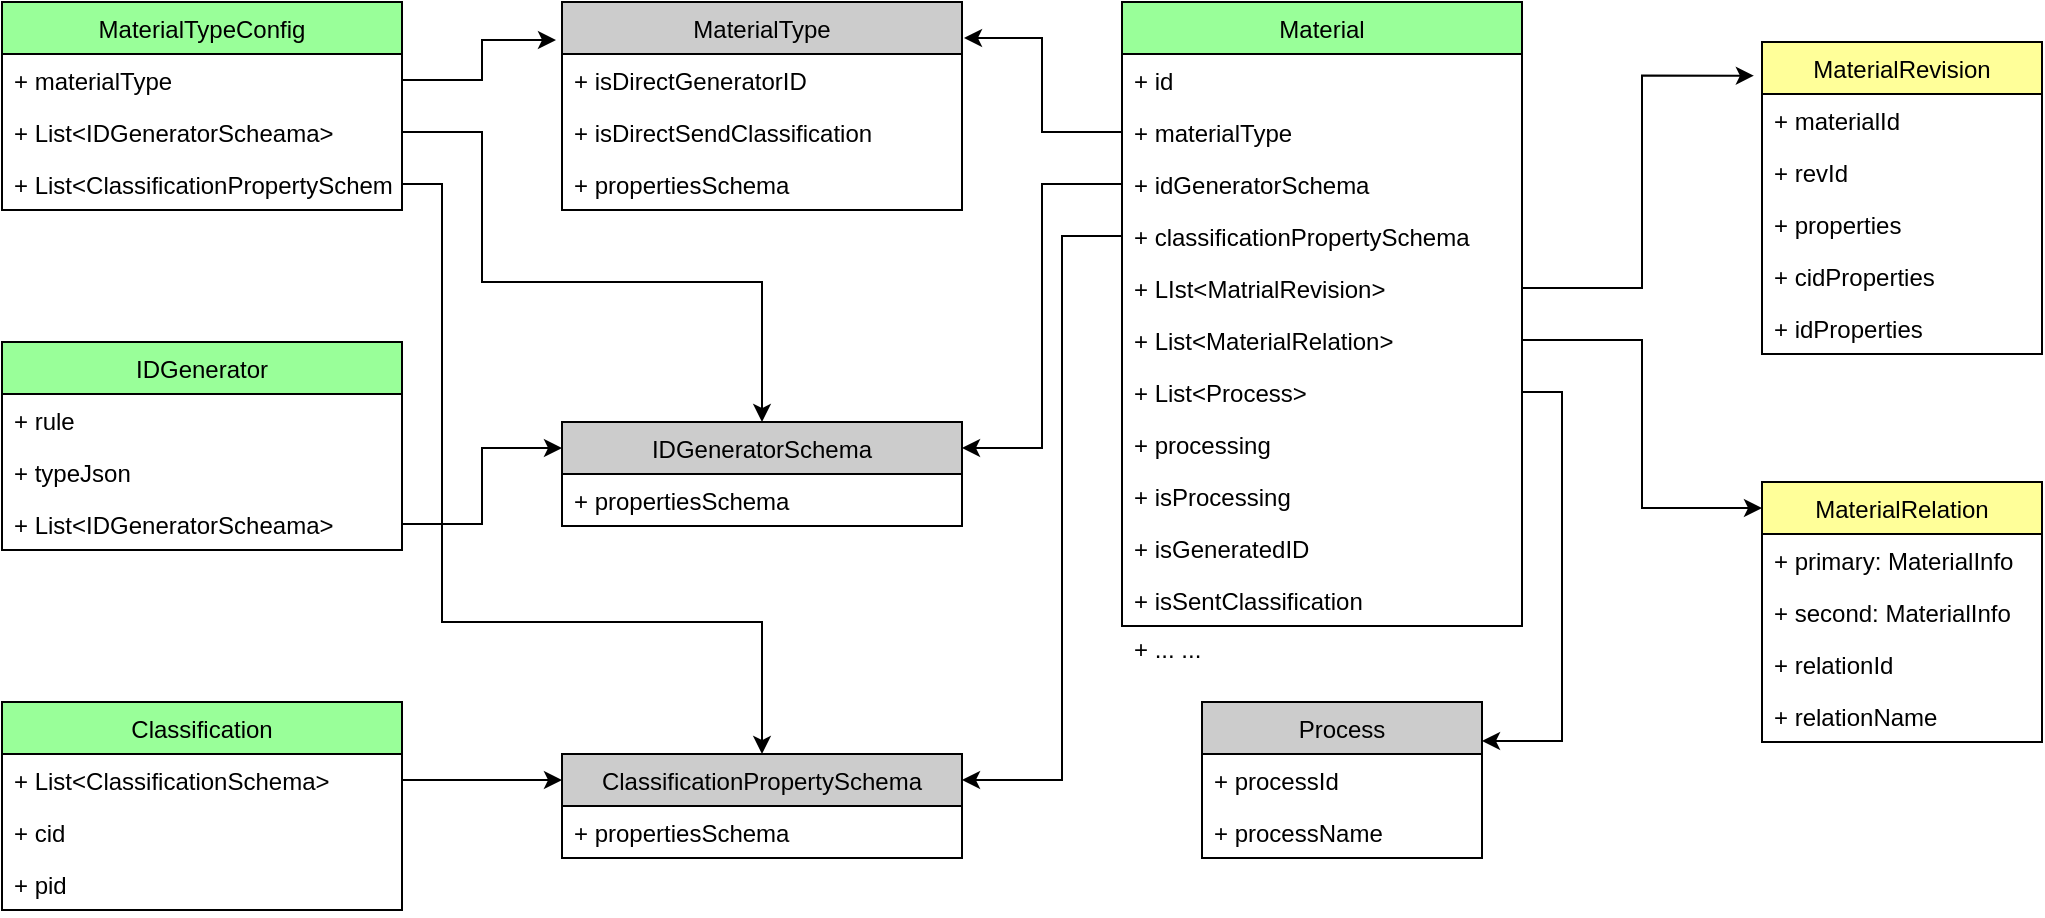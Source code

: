<mxfile version="15.7.3" type="github">
  <diagram id="prtHgNgQTEPvFCAcTncT" name="Page-1">
    <mxGraphModel dx="1600" dy="642" grid="1" gridSize="10" guides="1" tooltips="1" connect="1" arrows="1" fold="1" page="1" pageScale="1" pageWidth="827" pageHeight="1169" math="0" shadow="0">
      <root>
        <mxCell id="0" />
        <mxCell id="1" parent="0" />
        <mxCell id="HqL51DWA39zwZxsGOWz9-17" value="MaterialTypeConfig" style="swimlane;fontStyle=0;childLayout=stackLayout;horizontal=1;startSize=26;fillColor=#99FF99;horizontalStack=0;resizeParent=1;resizeParentMax=0;resizeLast=0;collapsible=1;marginBottom=0;" parent="1" vertex="1">
          <mxGeometry x="40" y="120" width="200" height="104" as="geometry">
            <mxRectangle x="60" y="240" width="90" height="26" as="alternateBounds" />
          </mxGeometry>
        </mxCell>
        <mxCell id="HqL51DWA39zwZxsGOWz9-18" value="+ materialType&#xa;" style="text;strokeColor=none;fillColor=none;align=left;verticalAlign=top;spacingLeft=4;spacingRight=4;overflow=hidden;rotatable=0;points=[[0,0.5],[1,0.5]];portConstraint=eastwest;" parent="HqL51DWA39zwZxsGOWz9-17" vertex="1">
          <mxGeometry y="26" width="200" height="26" as="geometry" />
        </mxCell>
        <mxCell id="HqL51DWA39zwZxsGOWz9-19" value="+ List&lt;IDGeneratorScheama&gt;" style="text;strokeColor=none;fillColor=none;align=left;verticalAlign=top;spacingLeft=4;spacingRight=4;overflow=hidden;rotatable=0;points=[[0,0.5],[1,0.5]];portConstraint=eastwest;" parent="HqL51DWA39zwZxsGOWz9-17" vertex="1">
          <mxGeometry y="52" width="200" height="26" as="geometry" />
        </mxCell>
        <mxCell id="HqL51DWA39zwZxsGOWz9-20" value="+ List&lt;ClassificationPropertySchema&gt;" style="text;strokeColor=none;fillColor=none;align=left;verticalAlign=top;spacingLeft=4;spacingRight=4;overflow=hidden;rotatable=0;points=[[0,0.5],[1,0.5]];portConstraint=eastwest;" parent="HqL51DWA39zwZxsGOWz9-17" vertex="1">
          <mxGeometry y="78" width="200" height="26" as="geometry" />
        </mxCell>
        <mxCell id="HqL51DWA39zwZxsGOWz9-21" value="MaterialType" style="swimlane;fontStyle=0;childLayout=stackLayout;horizontal=1;startSize=26;fillColor=#CCCCCC;horizontalStack=0;resizeParent=1;resizeParentMax=0;resizeLast=0;collapsible=1;marginBottom=0;" parent="1" vertex="1">
          <mxGeometry x="320" y="120" width="200" height="104" as="geometry" />
        </mxCell>
        <mxCell id="HqL51DWA39zwZxsGOWz9-22" value="+ isDirectGeneratorID" style="text;strokeColor=none;fillColor=none;align=left;verticalAlign=top;spacingLeft=4;spacingRight=4;overflow=hidden;rotatable=0;points=[[0,0.5],[1,0.5]];portConstraint=eastwest;" parent="HqL51DWA39zwZxsGOWz9-21" vertex="1">
          <mxGeometry y="26" width="200" height="26" as="geometry" />
        </mxCell>
        <mxCell id="HqL51DWA39zwZxsGOWz9-23" value="+ isDirectSendClassification" style="text;strokeColor=none;fillColor=none;align=left;verticalAlign=top;spacingLeft=4;spacingRight=4;overflow=hidden;rotatable=0;points=[[0,0.5],[1,0.5]];portConstraint=eastwest;" parent="HqL51DWA39zwZxsGOWz9-21" vertex="1">
          <mxGeometry y="52" width="200" height="26" as="geometry" />
        </mxCell>
        <mxCell id="HqL51DWA39zwZxsGOWz9-24" value="+ propertiesSchema" style="text;strokeColor=none;fillColor=none;align=left;verticalAlign=top;spacingLeft=4;spacingRight=4;overflow=hidden;rotatable=0;points=[[0,0.5],[1,0.5]];portConstraint=eastwest;" parent="HqL51DWA39zwZxsGOWz9-21" vertex="1">
          <mxGeometry y="78" width="200" height="26" as="geometry" />
        </mxCell>
        <mxCell id="HqL51DWA39zwZxsGOWz9-26" value="IDGeneratorSchema" style="swimlane;fontStyle=0;childLayout=stackLayout;horizontal=1;startSize=26;fillColor=#CCCCCC;horizontalStack=0;resizeParent=1;resizeParentMax=0;resizeLast=0;collapsible=1;marginBottom=0;" parent="1" vertex="1">
          <mxGeometry x="320" y="330" width="200" height="52" as="geometry" />
        </mxCell>
        <mxCell id="HqL51DWA39zwZxsGOWz9-30" value="+ propertiesSchema" style="text;strokeColor=none;fillColor=none;align=left;verticalAlign=top;spacingLeft=4;spacingRight=4;overflow=hidden;rotatable=0;points=[[0,0.5],[1,0.5]];portConstraint=eastwest;" parent="HqL51DWA39zwZxsGOWz9-26" vertex="1">
          <mxGeometry y="26" width="200" height="26" as="geometry" />
        </mxCell>
        <mxCell id="HqL51DWA39zwZxsGOWz9-31" value="ClassificationPropertySchema" style="swimlane;fontStyle=0;childLayout=stackLayout;horizontal=1;startSize=26;fillColor=#CCCCCC;horizontalStack=0;resizeParent=1;resizeParentMax=0;resizeLast=0;collapsible=1;marginBottom=0;" parent="1" vertex="1">
          <mxGeometry x="320" y="496" width="200" height="52" as="geometry" />
        </mxCell>
        <mxCell id="HqL51DWA39zwZxsGOWz9-32" value="+ propertiesSchema" style="text;strokeColor=none;fillColor=none;align=left;verticalAlign=top;spacingLeft=4;spacingRight=4;overflow=hidden;rotatable=0;points=[[0,0.5],[1,0.5]];portConstraint=eastwest;" parent="HqL51DWA39zwZxsGOWz9-31" vertex="1">
          <mxGeometry y="26" width="200" height="26" as="geometry" />
        </mxCell>
        <mxCell id="HqL51DWA39zwZxsGOWz9-33" value="IDGenerator" style="swimlane;fontStyle=0;childLayout=stackLayout;horizontal=1;startSize=26;fillColor=#99FF99;horizontalStack=0;resizeParent=1;resizeParentMax=0;resizeLast=0;collapsible=1;marginBottom=0;" parent="1" vertex="1">
          <mxGeometry x="40" y="290" width="200" height="104" as="geometry">
            <mxRectangle x="60" y="240" width="90" height="26" as="alternateBounds" />
          </mxGeometry>
        </mxCell>
        <mxCell id="HqL51DWA39zwZxsGOWz9-34" value="+ rule&#xa;&#xa;" style="text;strokeColor=none;fillColor=none;align=left;verticalAlign=top;spacingLeft=4;spacingRight=4;overflow=hidden;rotatable=0;points=[[0,0.5],[1,0.5]];portConstraint=eastwest;" parent="HqL51DWA39zwZxsGOWz9-33" vertex="1">
          <mxGeometry y="26" width="200" height="26" as="geometry" />
        </mxCell>
        <mxCell id="HqL51DWA39zwZxsGOWz9-45" value="+ typeJson&#xa;&#xa;" style="text;strokeColor=none;fillColor=none;align=left;verticalAlign=top;spacingLeft=4;spacingRight=4;overflow=hidden;rotatable=0;points=[[0,0.5],[1,0.5]];portConstraint=eastwest;" parent="HqL51DWA39zwZxsGOWz9-33" vertex="1">
          <mxGeometry y="52" width="200" height="26" as="geometry" />
        </mxCell>
        <mxCell id="HqL51DWA39zwZxsGOWz9-35" value="+ List&lt;IDGeneratorScheama&gt;" style="text;strokeColor=none;fillColor=none;align=left;verticalAlign=top;spacingLeft=4;spacingRight=4;overflow=hidden;rotatable=0;points=[[0,0.5],[1,0.5]];portConstraint=eastwest;" parent="HqL51DWA39zwZxsGOWz9-33" vertex="1">
          <mxGeometry y="78" width="200" height="26" as="geometry" />
        </mxCell>
        <mxCell id="HqL51DWA39zwZxsGOWz9-41" value="Classification" style="swimlane;fontStyle=0;childLayout=stackLayout;horizontal=1;startSize=26;fillColor=#99FF99;horizontalStack=0;resizeParent=1;resizeParentMax=0;resizeLast=0;collapsible=1;marginBottom=0;" parent="1" vertex="1">
          <mxGeometry x="40" y="470" width="200" height="104" as="geometry" />
        </mxCell>
        <mxCell id="HqL51DWA39zwZxsGOWz9-42" value="+ List&lt;ClassificationSchema&gt;" style="text;strokeColor=none;fillColor=none;align=left;verticalAlign=top;spacingLeft=4;spacingRight=4;overflow=hidden;rotatable=0;points=[[0,0.5],[1,0.5]];portConstraint=eastwest;" parent="HqL51DWA39zwZxsGOWz9-41" vertex="1">
          <mxGeometry y="26" width="200" height="26" as="geometry" />
        </mxCell>
        <mxCell id="HqL51DWA39zwZxsGOWz9-43" value="+ cid" style="text;strokeColor=none;fillColor=none;align=left;verticalAlign=top;spacingLeft=4;spacingRight=4;overflow=hidden;rotatable=0;points=[[0,0.5],[1,0.5]];portConstraint=eastwest;" parent="HqL51DWA39zwZxsGOWz9-41" vertex="1">
          <mxGeometry y="52" width="200" height="26" as="geometry" />
        </mxCell>
        <mxCell id="HqL51DWA39zwZxsGOWz9-44" value="+ pid" style="text;strokeColor=none;fillColor=none;align=left;verticalAlign=top;spacingLeft=4;spacingRight=4;overflow=hidden;rotatable=0;points=[[0,0.5],[1,0.5]];portConstraint=eastwest;" parent="HqL51DWA39zwZxsGOWz9-41" vertex="1">
          <mxGeometry y="78" width="200" height="26" as="geometry" />
        </mxCell>
        <mxCell id="HqL51DWA39zwZxsGOWz9-46" value="Material" style="swimlane;fontStyle=0;childLayout=stackLayout;horizontal=1;startSize=26;fillColor=#99FF99;horizontalStack=0;resizeParent=1;resizeParentMax=0;resizeLast=0;collapsible=1;marginBottom=0;" parent="1" vertex="1">
          <mxGeometry x="600" y="120" width="200" height="312" as="geometry" />
        </mxCell>
        <mxCell id="HqL51DWA39zwZxsGOWz9-50" value="+ id" style="text;strokeColor=none;fillColor=none;align=left;verticalAlign=top;spacingLeft=4;spacingRight=4;overflow=hidden;rotatable=0;points=[[0,0.5],[1,0.5]];portConstraint=eastwest;" parent="HqL51DWA39zwZxsGOWz9-46" vertex="1">
          <mxGeometry y="26" width="200" height="26" as="geometry" />
        </mxCell>
        <mxCell id="HqL51DWA39zwZxsGOWz9-47" value="+ materialType" style="text;strokeColor=none;fillColor=none;align=left;verticalAlign=top;spacingLeft=4;spacingRight=4;overflow=hidden;rotatable=0;points=[[0,0.5],[1,0.5]];portConstraint=eastwest;" parent="HqL51DWA39zwZxsGOWz9-46" vertex="1">
          <mxGeometry y="52" width="200" height="26" as="geometry" />
        </mxCell>
        <mxCell id="HqL51DWA39zwZxsGOWz9-48" value="+ idGeneratorSchema" style="text;strokeColor=none;fillColor=none;align=left;verticalAlign=top;spacingLeft=4;spacingRight=4;overflow=hidden;rotatable=0;points=[[0,0.5],[1,0.5]];portConstraint=eastwest;" parent="HqL51DWA39zwZxsGOWz9-46" vertex="1">
          <mxGeometry y="78" width="200" height="26" as="geometry" />
        </mxCell>
        <mxCell id="HqL51DWA39zwZxsGOWz9-49" value="+ classificationPropertySchema" style="text;strokeColor=none;fillColor=none;align=left;verticalAlign=top;spacingLeft=4;spacingRight=4;overflow=hidden;rotatable=0;points=[[0,0.5],[1,0.5]];portConstraint=eastwest;" parent="HqL51DWA39zwZxsGOWz9-46" vertex="1">
          <mxGeometry y="104" width="200" height="26" as="geometry" />
        </mxCell>
        <mxCell id="HqL51DWA39zwZxsGOWz9-51" value="+ LIst&lt;MatrialRevision&gt;" style="text;strokeColor=none;fillColor=none;align=left;verticalAlign=top;spacingLeft=4;spacingRight=4;overflow=hidden;rotatable=0;points=[[0,0.5],[1,0.5]];portConstraint=eastwest;" parent="HqL51DWA39zwZxsGOWz9-46" vertex="1">
          <mxGeometry y="130" width="200" height="26" as="geometry" />
        </mxCell>
        <mxCell id="HqL51DWA39zwZxsGOWz9-52" value="+ List&lt;MaterialRelation&gt;" style="text;strokeColor=none;fillColor=none;align=left;verticalAlign=top;spacingLeft=4;spacingRight=4;overflow=hidden;rotatable=0;points=[[0,0.5],[1,0.5]];portConstraint=eastwest;" parent="HqL51DWA39zwZxsGOWz9-46" vertex="1">
          <mxGeometry y="156" width="200" height="26" as="geometry" />
        </mxCell>
        <mxCell id="HqL51DWA39zwZxsGOWz9-53" value="+ List&lt;Process&gt;" style="text;strokeColor=none;fillColor=none;align=left;verticalAlign=top;spacingLeft=4;spacingRight=4;overflow=hidden;rotatable=0;points=[[0,0.5],[1,0.5]];portConstraint=eastwest;" parent="HqL51DWA39zwZxsGOWz9-46" vertex="1">
          <mxGeometry y="182" width="200" height="26" as="geometry" />
        </mxCell>
        <mxCell id="HqL51DWA39zwZxsGOWz9-54" value="+ processing" style="text;strokeColor=none;fillColor=none;align=left;verticalAlign=top;spacingLeft=4;spacingRight=4;overflow=hidden;rotatable=0;points=[[0,0.5],[1,0.5]];portConstraint=eastwest;" parent="HqL51DWA39zwZxsGOWz9-46" vertex="1">
          <mxGeometry y="208" width="200" height="26" as="geometry" />
        </mxCell>
        <mxCell id="HqL51DWA39zwZxsGOWz9-57" value="+ isProcessing" style="text;strokeColor=none;fillColor=none;align=left;verticalAlign=top;spacingLeft=4;spacingRight=4;overflow=hidden;rotatable=0;points=[[0,0.5],[1,0.5]];portConstraint=eastwest;" parent="HqL51DWA39zwZxsGOWz9-46" vertex="1">
          <mxGeometry y="234" width="200" height="26" as="geometry" />
        </mxCell>
        <mxCell id="HqL51DWA39zwZxsGOWz9-55" value="+ isGeneratedID" style="text;strokeColor=none;fillColor=none;align=left;verticalAlign=top;spacingLeft=4;spacingRight=4;overflow=hidden;rotatable=0;points=[[0,0.5],[1,0.5]];portConstraint=eastwest;" parent="HqL51DWA39zwZxsGOWz9-46" vertex="1">
          <mxGeometry y="260" width="200" height="26" as="geometry" />
        </mxCell>
        <mxCell id="HqL51DWA39zwZxsGOWz9-56" value="+ isSentClassification" style="text;strokeColor=none;fillColor=none;align=left;verticalAlign=top;spacingLeft=4;spacingRight=4;overflow=hidden;rotatable=0;points=[[0,0.5],[1,0.5]];portConstraint=eastwest;" parent="HqL51DWA39zwZxsGOWz9-46" vertex="1">
          <mxGeometry y="286" width="200" height="26" as="geometry" />
        </mxCell>
        <mxCell id="HqL51DWA39zwZxsGOWz9-58" value="MaterialRevision" style="swimlane;fontStyle=0;childLayout=stackLayout;horizontal=1;startSize=26;fillColor=#FFFF99;horizontalStack=0;resizeParent=1;resizeParentMax=0;resizeLast=0;collapsible=1;marginBottom=0;" parent="1" vertex="1">
          <mxGeometry x="920" y="140" width="140" height="156" as="geometry" />
        </mxCell>
        <mxCell id="HqL51DWA39zwZxsGOWz9-59" value="+ materialId" style="text;strokeColor=none;fillColor=none;align=left;verticalAlign=top;spacingLeft=4;spacingRight=4;overflow=hidden;rotatable=0;points=[[0,0.5],[1,0.5]];portConstraint=eastwest;" parent="HqL51DWA39zwZxsGOWz9-58" vertex="1">
          <mxGeometry y="26" width="140" height="26" as="geometry" />
        </mxCell>
        <mxCell id="HqL51DWA39zwZxsGOWz9-64" value="+ revId" style="text;strokeColor=none;fillColor=none;align=left;verticalAlign=top;spacingLeft=4;spacingRight=4;overflow=hidden;rotatable=0;points=[[0,0.5],[1,0.5]];portConstraint=eastwest;" parent="HqL51DWA39zwZxsGOWz9-58" vertex="1">
          <mxGeometry y="52" width="140" height="26" as="geometry" />
        </mxCell>
        <mxCell id="HqL51DWA39zwZxsGOWz9-60" value="+ properties" style="text;strokeColor=none;fillColor=none;align=left;verticalAlign=top;spacingLeft=4;spacingRight=4;overflow=hidden;rotatable=0;points=[[0,0.5],[1,0.5]];portConstraint=eastwest;" parent="HqL51DWA39zwZxsGOWz9-58" vertex="1">
          <mxGeometry y="78" width="140" height="26" as="geometry" />
        </mxCell>
        <mxCell id="HqL51DWA39zwZxsGOWz9-61" value="+ cidProperties   " style="text;strokeColor=none;fillColor=none;align=left;verticalAlign=top;spacingLeft=4;spacingRight=4;overflow=hidden;rotatable=0;points=[[0,0.5],[1,0.5]];portConstraint=eastwest;" parent="HqL51DWA39zwZxsGOWz9-58" vertex="1">
          <mxGeometry y="104" width="140" height="26" as="geometry" />
        </mxCell>
        <mxCell id="HqL51DWA39zwZxsGOWz9-62" value="+ idProperties   " style="text;strokeColor=none;fillColor=none;align=left;verticalAlign=top;spacingLeft=4;spacingRight=4;overflow=hidden;rotatable=0;points=[[0,0.5],[1,0.5]];portConstraint=eastwest;" parent="HqL51DWA39zwZxsGOWz9-58" vertex="1">
          <mxGeometry y="130" width="140" height="26" as="geometry" />
        </mxCell>
        <mxCell id="HqL51DWA39zwZxsGOWz9-67" value="MaterialRelation" style="swimlane;fontStyle=0;childLayout=stackLayout;horizontal=1;startSize=26;fillColor=#FFFF99;horizontalStack=0;resizeParent=1;resizeParentMax=0;resizeLast=0;collapsible=1;marginBottom=0;" parent="1" vertex="1">
          <mxGeometry x="920" y="360" width="140" height="130" as="geometry" />
        </mxCell>
        <mxCell id="HqL51DWA39zwZxsGOWz9-68" value="+ primary: MaterialInfo" style="text;strokeColor=none;fillColor=none;align=left;verticalAlign=top;spacingLeft=4;spacingRight=4;overflow=hidden;rotatable=0;points=[[0,0.5],[1,0.5]];portConstraint=eastwest;" parent="HqL51DWA39zwZxsGOWz9-67" vertex="1">
          <mxGeometry y="26" width="140" height="26" as="geometry" />
        </mxCell>
        <mxCell id="HqL51DWA39zwZxsGOWz9-69" value="+ second: MaterialInfo" style="text;strokeColor=none;fillColor=none;align=left;verticalAlign=top;spacingLeft=4;spacingRight=4;overflow=hidden;rotatable=0;points=[[0,0.5],[1,0.5]];portConstraint=eastwest;" parent="HqL51DWA39zwZxsGOWz9-67" vertex="1">
          <mxGeometry y="52" width="140" height="26" as="geometry" />
        </mxCell>
        <mxCell id="HqL51DWA39zwZxsGOWz9-70" value="+ relationId" style="text;strokeColor=none;fillColor=none;align=left;verticalAlign=top;spacingLeft=4;spacingRight=4;overflow=hidden;rotatable=0;points=[[0,0.5],[1,0.5]];portConstraint=eastwest;" parent="HqL51DWA39zwZxsGOWz9-67" vertex="1">
          <mxGeometry y="78" width="140" height="26" as="geometry" />
        </mxCell>
        <mxCell id="HqL51DWA39zwZxsGOWz9-71" value="+ relationName" style="text;strokeColor=none;fillColor=none;align=left;verticalAlign=top;spacingLeft=4;spacingRight=4;overflow=hidden;rotatable=0;points=[[0,0.5],[1,0.5]];portConstraint=eastwest;" parent="HqL51DWA39zwZxsGOWz9-67" vertex="1">
          <mxGeometry y="104" width="140" height="26" as="geometry" />
        </mxCell>
        <mxCell id="HqL51DWA39zwZxsGOWz9-72" value="Process" style="swimlane;fontStyle=0;childLayout=stackLayout;horizontal=1;startSize=26;fillColor=#CCCCCC;horizontalStack=0;resizeParent=1;resizeParentMax=0;resizeLast=0;collapsible=1;marginBottom=0;" parent="1" vertex="1">
          <mxGeometry x="640" y="470" width="140" height="78" as="geometry" />
        </mxCell>
        <mxCell id="HqL51DWA39zwZxsGOWz9-73" value="+ processId" style="text;strokeColor=none;fillColor=none;align=left;verticalAlign=top;spacingLeft=4;spacingRight=4;overflow=hidden;rotatable=0;points=[[0,0.5],[1,0.5]];portConstraint=eastwest;" parent="HqL51DWA39zwZxsGOWz9-72" vertex="1">
          <mxGeometry y="26" width="140" height="26" as="geometry" />
        </mxCell>
        <mxCell id="HqL51DWA39zwZxsGOWz9-74" value="+ processName" style="text;strokeColor=none;fillColor=none;align=left;verticalAlign=top;spacingLeft=4;spacingRight=4;overflow=hidden;rotatable=0;points=[[0,0.5],[1,0.5]];portConstraint=eastwest;" parent="HqL51DWA39zwZxsGOWz9-72" vertex="1">
          <mxGeometry y="52" width="140" height="26" as="geometry" />
        </mxCell>
        <mxCell id="HqL51DWA39zwZxsGOWz9-75" style="edgeStyle=orthogonalEdgeStyle;rounded=0;orthogonalLoop=1;jettySize=auto;html=1;entryX=1.005;entryY=0.173;entryDx=0;entryDy=0;entryPerimeter=0;" parent="1" source="HqL51DWA39zwZxsGOWz9-47" target="HqL51DWA39zwZxsGOWz9-21" edge="1">
          <mxGeometry relative="1" as="geometry" />
        </mxCell>
        <mxCell id="HqL51DWA39zwZxsGOWz9-76" style="edgeStyle=orthogonalEdgeStyle;rounded=0;orthogonalLoop=1;jettySize=auto;html=1;exitX=1;exitY=0.5;exitDx=0;exitDy=0;entryX=-0.029;entryY=0.108;entryDx=0;entryDy=0;entryPerimeter=0;" parent="1" source="HqL51DWA39zwZxsGOWz9-51" target="HqL51DWA39zwZxsGOWz9-58" edge="1">
          <mxGeometry relative="1" as="geometry" />
        </mxCell>
        <mxCell id="HqL51DWA39zwZxsGOWz9-77" style="edgeStyle=orthogonalEdgeStyle;rounded=0;orthogonalLoop=1;jettySize=auto;html=1;entryX=1;entryY=0.25;entryDx=0;entryDy=0;" parent="1" source="HqL51DWA39zwZxsGOWz9-48" target="HqL51DWA39zwZxsGOWz9-26" edge="1">
          <mxGeometry relative="1" as="geometry" />
        </mxCell>
        <mxCell id="HqL51DWA39zwZxsGOWz9-78" style="edgeStyle=orthogonalEdgeStyle;rounded=0;orthogonalLoop=1;jettySize=auto;html=1;entryX=1;entryY=0.25;entryDx=0;entryDy=0;" parent="1" source="HqL51DWA39zwZxsGOWz9-49" target="HqL51DWA39zwZxsGOWz9-31" edge="1">
          <mxGeometry relative="1" as="geometry">
            <Array as="points">
              <mxPoint x="570" y="237" />
              <mxPoint x="570" y="509" />
            </Array>
          </mxGeometry>
        </mxCell>
        <mxCell id="HqL51DWA39zwZxsGOWz9-80" style="edgeStyle=orthogonalEdgeStyle;rounded=0;orthogonalLoop=1;jettySize=auto;html=1;entryX=0;entryY=0.1;entryDx=0;entryDy=0;entryPerimeter=0;" parent="1" source="HqL51DWA39zwZxsGOWz9-52" target="HqL51DWA39zwZxsGOWz9-67" edge="1">
          <mxGeometry relative="1" as="geometry" />
        </mxCell>
        <mxCell id="HqL51DWA39zwZxsGOWz9-84" style="edgeStyle=orthogonalEdgeStyle;rounded=0;orthogonalLoop=1;jettySize=auto;html=1;exitX=1;exitY=0.5;exitDx=0;exitDy=0;entryX=1;entryY=0.25;entryDx=0;entryDy=0;" parent="1" source="HqL51DWA39zwZxsGOWz9-53" target="HqL51DWA39zwZxsGOWz9-72" edge="1">
          <mxGeometry relative="1" as="geometry" />
        </mxCell>
        <mxCell id="HqL51DWA39zwZxsGOWz9-85" style="edgeStyle=orthogonalEdgeStyle;rounded=0;orthogonalLoop=1;jettySize=auto;html=1;exitX=1;exitY=0.5;exitDx=0;exitDy=0;entryX=0;entryY=0.25;entryDx=0;entryDy=0;" parent="1" source="HqL51DWA39zwZxsGOWz9-35" target="HqL51DWA39zwZxsGOWz9-26" edge="1">
          <mxGeometry relative="1" as="geometry" />
        </mxCell>
        <mxCell id="HqL51DWA39zwZxsGOWz9-86" style="edgeStyle=orthogonalEdgeStyle;rounded=0;orthogonalLoop=1;jettySize=auto;html=1;exitX=1;exitY=0.5;exitDx=0;exitDy=0;entryX=0;entryY=0.25;entryDx=0;entryDy=0;" parent="1" source="HqL51DWA39zwZxsGOWz9-42" target="HqL51DWA39zwZxsGOWz9-31" edge="1">
          <mxGeometry relative="1" as="geometry" />
        </mxCell>
        <mxCell id="HqL51DWA39zwZxsGOWz9-87" style="edgeStyle=orthogonalEdgeStyle;rounded=0;orthogonalLoop=1;jettySize=auto;html=1;exitX=1;exitY=0.5;exitDx=0;exitDy=0;entryX=-0.015;entryY=0.183;entryDx=0;entryDy=0;entryPerimeter=0;" parent="1" source="HqL51DWA39zwZxsGOWz9-18" target="HqL51DWA39zwZxsGOWz9-21" edge="1">
          <mxGeometry relative="1" as="geometry" />
        </mxCell>
        <mxCell id="HqL51DWA39zwZxsGOWz9-88" style="edgeStyle=orthogonalEdgeStyle;rounded=0;orthogonalLoop=1;jettySize=auto;html=1;exitX=1;exitY=0.5;exitDx=0;exitDy=0;entryX=0.5;entryY=0;entryDx=0;entryDy=0;" parent="1" source="HqL51DWA39zwZxsGOWz9-19" target="HqL51DWA39zwZxsGOWz9-26" edge="1">
          <mxGeometry relative="1" as="geometry">
            <Array as="points">
              <mxPoint x="280" y="185" />
              <mxPoint x="280" y="260" />
              <mxPoint x="420" y="260" />
            </Array>
          </mxGeometry>
        </mxCell>
        <mxCell id="HqL51DWA39zwZxsGOWz9-89" style="edgeStyle=orthogonalEdgeStyle;rounded=0;orthogonalLoop=1;jettySize=auto;html=1;exitX=1;exitY=0.5;exitDx=0;exitDy=0;entryX=0.5;entryY=0;entryDx=0;entryDy=0;" parent="1" source="HqL51DWA39zwZxsGOWz9-20" target="HqL51DWA39zwZxsGOWz9-31" edge="1">
          <mxGeometry relative="1" as="geometry">
            <Array as="points">
              <mxPoint x="260" y="211" />
              <mxPoint x="260" y="430" />
              <mxPoint x="420" y="430" />
            </Array>
          </mxGeometry>
        </mxCell>
        <mxCell id="HqL51DWA39zwZxsGOWz9-92" value="+ ... ..." style="text;strokeColor=none;fillColor=none;align=left;verticalAlign=top;spacingLeft=4;spacingRight=4;overflow=hidden;rotatable=0;points=[[0,0.5],[1,0.5]];portConstraint=eastwest;" parent="1" vertex="1">
          <mxGeometry x="600" y="430" width="200" height="26" as="geometry" />
        </mxCell>
      </root>
    </mxGraphModel>
  </diagram>
</mxfile>
